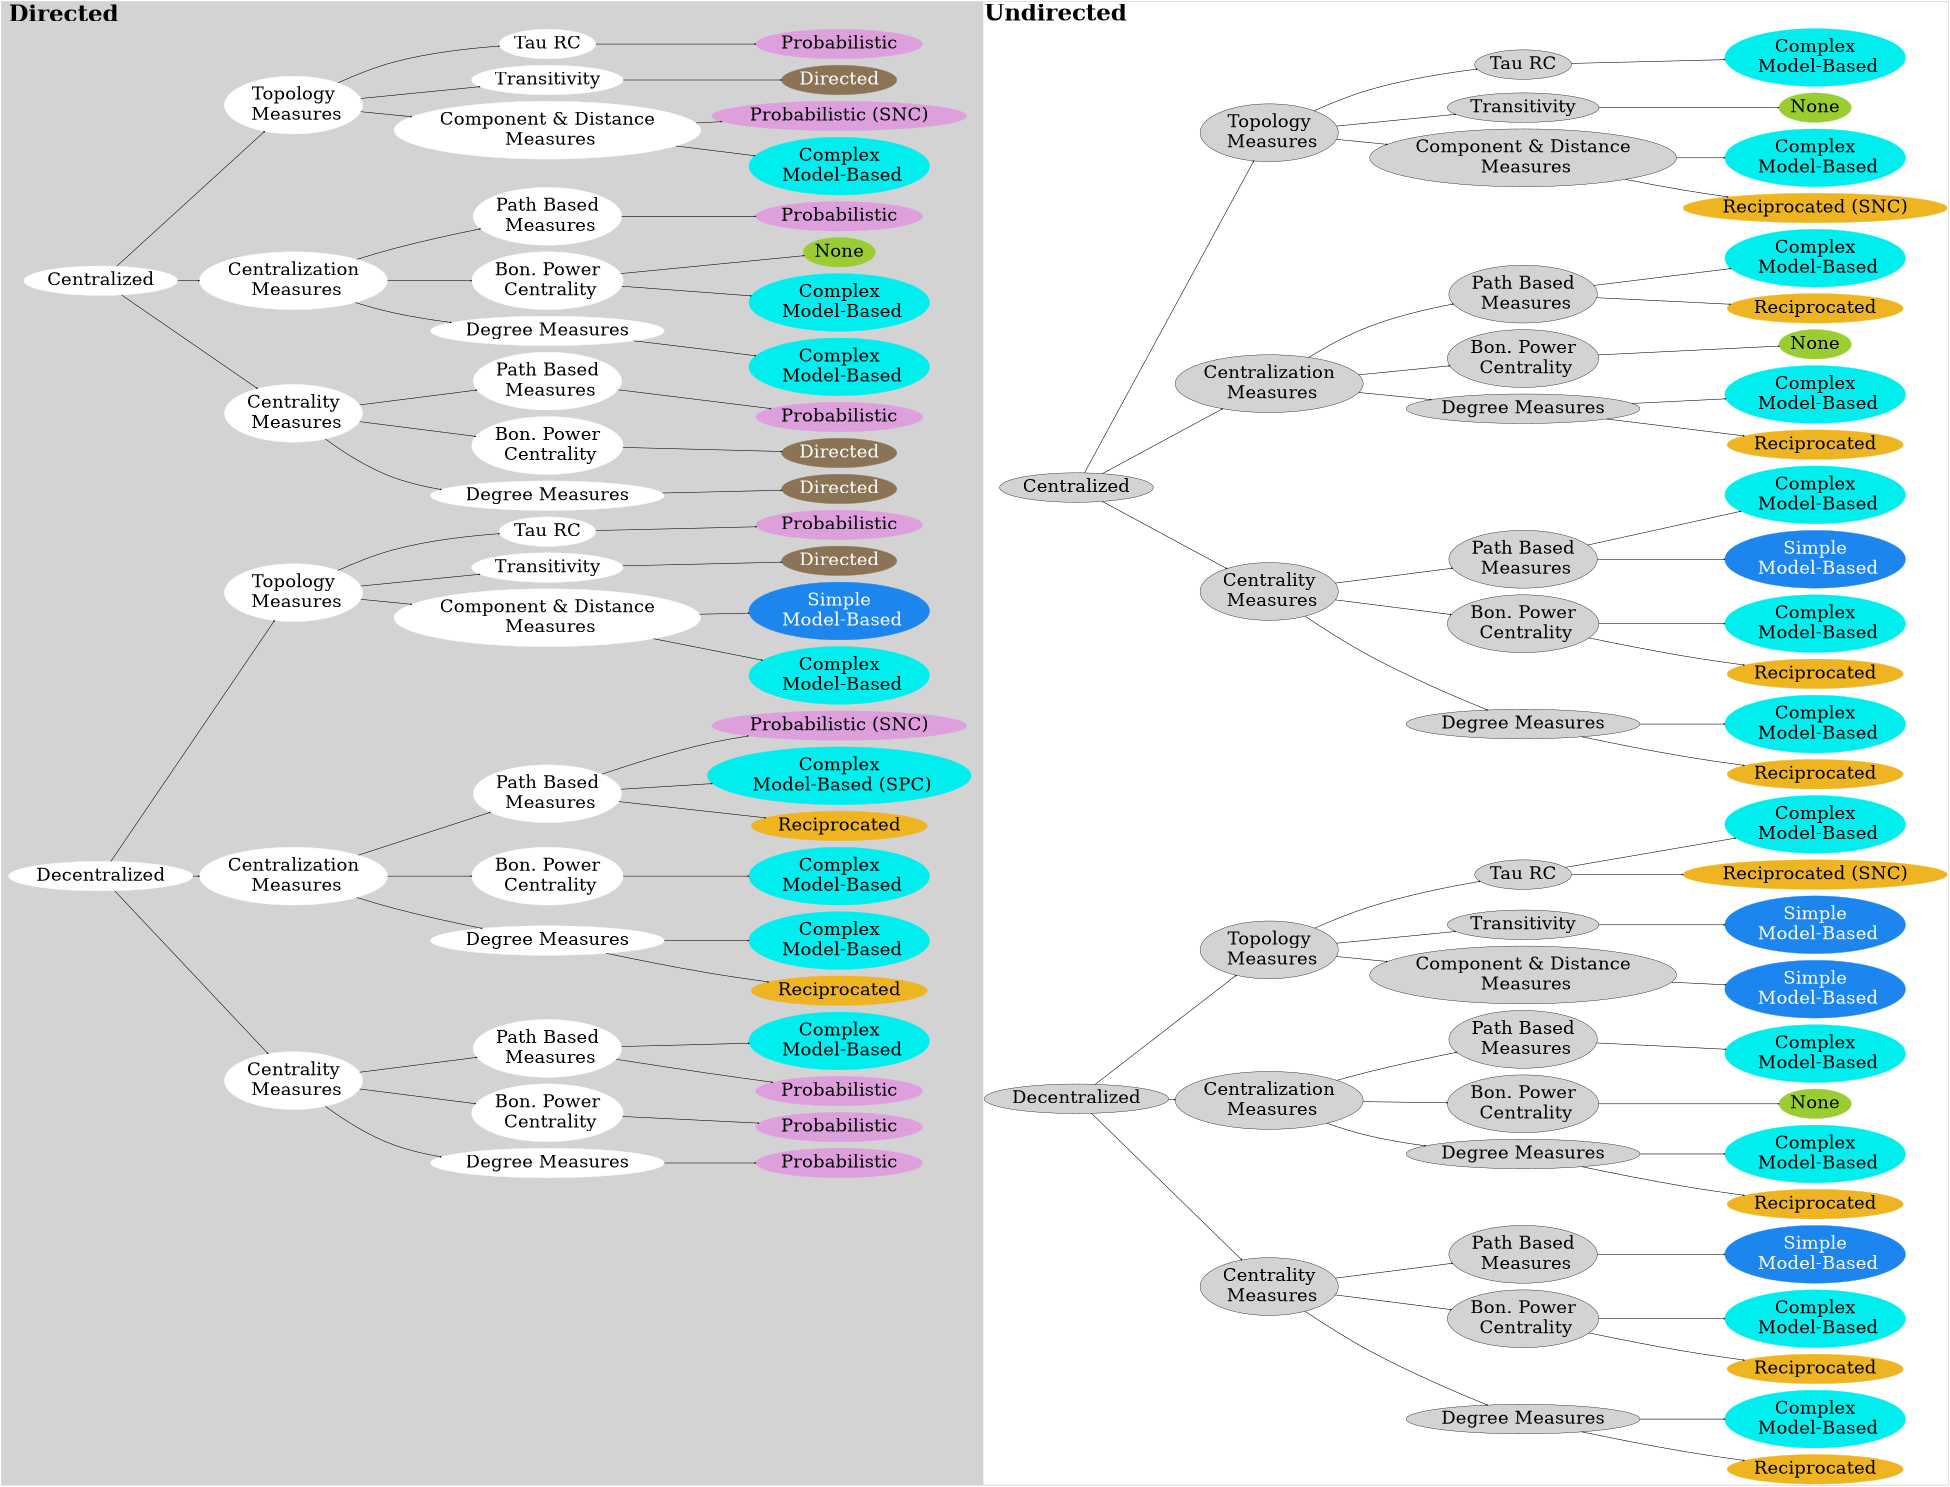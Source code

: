 /*Jonathan H. Morgan*/
/*Bias Conceptual Diagram*/
/*11 August 2019*/

/*To Do Items*/

/* dot -v  -Tpng Bias_Concept.gv -o Bias_Concept.png*/

digraph Bias_Concept {
dpi = 350;
size = "13,15";
penwidth = 3;
rankdir=LR;
nodesep=1;
ranksep = 1;
compound = true; 
pad = 0.08;

/*###############################
  #   Creating Graph Entities   #
  ###############################*/

/*CENTRALIZATION OF THE GRAPH*/
Centralized_1 [label = "Centralized"] [shape = ellipse, width=4, height=1, penwidth=4, fontsize=200, style=filled, color=white];
Centralized_2 [label = "Centralized"] [shape = ellipse, width=4, height=1, penwidth=4, fontsize=200, style=filled];

/*ModCent_1 [label = "Moderate\n Centralization"] [shape = ellipse, width=4, height=1, penwidth=4, fontsize=200, style=filled, color=white];
ModCent_2 [label = "Moderate\n Centralization"] [shape = ellipse, width=4, height=1, penwidth=4, fontsize=200, style=filled];*/

Decentralized_1 [label = "Decentralized"] [shape = ellipse, width=4, height=1, penwidth=4, fontsize=200, style=filled, color=white];
Decentralized_2 [label = "Decentralized"] [shape = ellipse, width=4, height=1, penwidth=4, fontsize=200, style=filled];

/*MEASURE TYPE*/
Centrality_1c [label = "Centrality\n Measures"] [shape = ellipse, width=4, height=1, penwidth=4, fontsize=200, style=filled, color=white];
Centralization_1c [label = "Centralization\n Measures"] [shape = ellipse, width=4, height=1, penwidth=4, fontsize=200, style=filled, color=white];
Topology_1c [label = "Topology\n Measures"] [shape = ellipse, width=4, height=1, penwidth=4, fontsize=200, style=filled, color=white];

/*Centrality_1mc [label = "Centrality\n Measures"] [shape = ellipse, width=4, height=1, penwidth=4, fontsize=200, style=filled, color=white];
Centralization_1mc [label = "Centralization\n Measures"] [shape = ellipse, width=4, height=1, penwidth=4, fontsize=200, style=filled, color=white];
Topology_1mc [label = "Topology\n Measures"] [shape = ellipse, width=4, height=1, penwidth=4, fontsize=200, style=filled, color=white];*/

Centrality_1d [label = "Centrality\n Measures"] [shape = ellipse, width=4, height=1, penwidth=4, fontsize=200, style=filled, color=white];
Centralization_1d [label = "Centralization\n Measures"] [shape = ellipse, width=4, height=1, penwidth=4, fontsize=200, style=filled, color=white];
Topology_1d [label = "Topology\n Measures"] [shape = ellipse, width=4, height=1, penwidth=4, fontsize=200, style=filled, color=white];

Centrality_2c [label = "Centrality\n Measures"] [shape = ellipse, width=4, height=1, penwidth=4, fontsize=200, style=filled];
Centralization_2c [label = "Centralization\n Measures"] [shape = ellipse, width=4, height=1, penwidth=4, fontsize=200, style=filled];
Topology_2c [label = "Topology\n Measures"] [shape = ellipse, width=4, height=1, penwidth=4, fontsize=200, style=filled];

/*Centrality_2mc [label = "Centrality\n Measures"] [shape = ellipse, width=4, height=1, penwidth=4, fontsize=200, style=filled];
Centralization_2mc [label = "Centralization\n Measures"] [shape = ellipse, width=4, height=1, penwidth=4, fontsize=200, style=filled];
Topology_2mc [label = "Topology\n Measures"] [shape = ellipse, width=4, height=1, penwidth=4, fontsize=200, style=filled];*/

Centrality_2d [label = "Centrality\n Measures"] [shape = ellipse, width=4, height=1, penwidth=4, fontsize=200, style=filled];
Centralization_2d [label = "Centralization\n Measures"] [shape = ellipse, width=4, height=1, penwidth=4, fontsize=200, style=filled];
Topology_2d [label = "Topology\n Measures"] [shape = ellipse, width=4, height=1, penwidth=4, fontsize=200, style=filled];

/*MEASURES*/
Degree_1ccn [label = "Degree Measures"] [shape = ellipse, width=4, height=1, penwidth=4, fontsize=200, style=filled, color=white];
Degree_1cct [label = "Degree Measures"] [shape = ellipse, width=4, height=1, penwidth=4, fontsize=200, style=filled, color=white];
/*Degree_1mccn [label = "Degree Measures"] [shape = ellipse, width=4, height=1, penwidth=4, fontsize=200, style=filled, color=white];
Degree_1mcct [label = "Degree Measures"] [shape = ellipse, width=4, height=1, penwidth=4, fontsize=200, style=filled, color=white];*/
Degree_1dcn [label = "Degree Measures"] [shape = ellipse, width=4, height=1, penwidth=4, fontsize=200, style=filled, color=white];
Degree_1dct [label = "Degree Measures"] [shape = ellipse, width=4, height=1, penwidth=4, fontsize=200, style=filled, color=white];

Degree_2ccn [label = "Degree Measures"] [shape = ellipse, width=4, height=1, penwidth=4, fontsize=200, style=filled];
Degree_2cct [label = "Degree Measures"] [shape = ellipse, width=4, height=1, penwidth=4, fontsize=200, style=filled];
/*Degree_2mccn [label = "Degree Measures"] [shape = ellipse, width=4, height=1, penwidth=4, fontsize=200, style=filled];
Degree_2mcct [label = "Degree Measures"] [shape = ellipse, width=4, height=1, penwidth=4, fontsize=200, style=filled];*/
Degree_2dcn [label = "Degree Measures"] [shape = ellipse, width=4, height=1, penwidth=4, fontsize=200, style=filled];
Degree_2dct [label = "Degree Measures"] [shape = ellipse, width=4, height=1, penwidth=4, fontsize=200, style=filled];

Power_1ccn [label = "Bon. Power\n Centrality"] [shape = ellipse, width=4, height=1, penwidth=4, fontsize=200, style=filled, color=white];
Power_1cct [label = "Bon. Power\n Centrality"] [shape = ellipse, width=4, height=1, penwidth=4, fontsize=200, style=filled, color=white];
/*Power_1mccn [label = "Bon. Power\n Centrality"] [shape = ellipse, width=4, height=1, penwidth=4, fontsize=200, style=filled, color=white];
Power_1mcct [label = "Bon. Power\n Centrality"] [shape = ellipse, width=4, height=1, penwidth=4, fontsize=200, style=filled, color=white];*/
Power_1dcn [label = "Bon. Power\n Centrality"] [shape = ellipse, width=4, height=1, penwidth=4, fontsize=200, style=filled, color=white];
Power_1dct [label = "Bon. Power\n Centrality"] [shape = ellipse, width=4, height=1, penwidth=4, fontsize=200, style=filled, color=white];

Power_2ccn [label = "Bon. Power\n Centrality"] [shape = ellipse, width=4, height=1, penwidth=4, fontsize=200, style=filled];
Power_2cct [label = "Bon. Power\n Centrality"] [shape = ellipse, width=4, height=1, penwidth=4, fontsize=200, style=filled];
/*Power_2mccn [label = "Bon. Power\n Centrality"] [shape = ellipse, width=4, height=1, penwidth=4, fontsize=200, style=filled];
Power_2mcct [label = "Bon. Power\n Centrality"] [shape = ellipse, width=4, height=1, penwidth=4, fontsize=200, style=filled];*/
Power_2dcn [label = "Bon. Power\n Centrality"] [shape = ellipse, width=4, height=1, penwidth=4, fontsize=200, style=filled];
Power_2dct [label = "Bon. Power\n Centrality"] [shape = ellipse, width=4, height=1, penwidth=4, fontsize=200, style=filled];

Path_1ccn [label = "Path Based\n Measures"] [shape = ellipse, width=4, height=1, penwidth=4, fontsize=200, style=filled, color=white];
Path_1cct [label = "Path Based\n Measures"] [shape = ellipse, width=4, height=1, penwidth=4, fontsize=200, style=filled, color=white];
/*Path_1mccn [label = "Path Based\n Measures"] [shape = ellipse, width=4, height=1, penwidth=4, fontsize=200, style=filled, color=white];
Path_1mcct [label = "Path Based\n Measures"] [shape = ellipse, width=4, height=1, penwidth=4, fontsize=200, style=filled, color=white];*/
Path_1dcn [label = "Path Based\n Measures"] [shape = ellipse, width=4, height=1, penwidth=4, fontsize=200, style=filled, color=white];
Path_1dct [label = "Path Based\n Measures"] [shape = ellipse, width=4, height=1, penwidth=4, fontsize=200, style=filled, color=white];

Path_2ccn [label = "Path Based\n Measures"] [shape = ellipse, width=4, height=1, penwidth=4, fontsize=200, style=filled];
Path_2cct [label = "Path Based\n Measures"] [shape = ellipse, width=4, height=1, penwidth=4, fontsize=200, style=filled];
/*Path_2mccn [label = "Path Based\n Measures"] [shape = ellipse, width=4, height=1, penwidth=4, fontsize=200, style=filled];
Path_2mcct [label = "Path Based\n Measures"] [shape = ellipse, width=4, height=1, penwidth=4, fontsize=200, style=filled];*/
Path_2dcn [label = "Path Based\n Measures"] [shape = ellipse, width=4, height=1, penwidth=4, fontsize=200, style=filled];
Path_2dct [label = "Path Based\n Measures"] [shape = ellipse, width=4, height=1, penwidth=4, fontsize=200, style=filled];

Component_1ct [label = "Component & Distance\n Measures"] [shape = ellipse, width=4, height=1, penwidth=4, fontsize=200, style=filled, color=white];
/*Component_1mct [label = "Component & Distance\n Measures"] [shape = ellipse, width=4, height=1, penwidth=4, fontsize=200, style=filled, color=white];*/
Component_1dt [label = "Component & Distance\n Measures"] [shape = ellipse, width=4, height=1, penwidth=4, fontsize=200, style=filled, color=white];

Component_2ct [label = "Component & Distance\n Measures"] [shape = ellipse, width=4, height=1, penwidth=4, fontsize=200, style=filled];
/*Component_2mct [label = "Component & Distance\n Measures"] [shape = ellipse, width=4, height=1, penwidth=4, fontsize=200, style=filled];*/
Component_2dt [label = "Component & Distance\n Measures"] [shape = ellipse, width=4, height=1, penwidth=4, fontsize=200, style=filled];

Transitivity_1ct [label = "Transitivity"] [shape = ellipse, width=4, height=1, penwidth=4, fontsize=200, style=filled, color=white];
/*Transitivity_1mct [label = "Transitivity"] [shape = ellipse, width=4, height=1, penwidth=4, fontsize=200, style=filled, color=white];*/
Transitivity_1dt [label = "Transitivity"] [shape = ellipse, width=4, height=1, penwidth=4, fontsize=200, style=filled, color=white];

Transitivity_2ct [label = "Transitivity"] [shape = ellipse, width=4, height=1, penwidth=4, fontsize=200, style=filled];
/*Transitivity_2mct [label = "Transitivity"] [shape = ellipse, width=4, height=1, penwidth=4, fontsize=200, style=filled];*/
Transitivity_2dt [label = "Transitivity"] [shape = ellipse, width=4, height=1, penwidth=4, fontsize=200, style=filled];

Tau_1ct [label = "Tau RC"] [shape = ellipse, width=4, height=1, penwidth=4, fontsize=200, style=filled, color=white];
/*Tau_1mct [label = "Tau RC"] [shape = ellipse, width=4, height=1, penwidth=4, fontsize=200, style=filled, color=white];*/
Tau_1dt [label = "Tau RC"] [shape = ellipse, width=4, height=1, penwidth=4, fontsize=200, style=filled, color=white];

Tau_2ct [label = "Tau RC"] [shape = ellipse, width=4, height=1, penwidth=4, fontsize=200, style=filled];
/*Tau_2mct [label = "Tau RC"] [shape = ellipse, width=4, height=1, penwidth=4, fontsize=200, style=filled];*/
Tau_2dt [label = "Tau RC"] [shape = ellipse, width=4, height=1, penwidth=4, fontsize=200, style=filled];

/*IMPUTATION METHODS*/

/*Directed Networks*/
Directed_1cctd [label = "Directed"] [shape = ellipse, width=4, height=1, penwidth=4, fontsize=200, style=filled, color=burlywood4, fontcolor=white];
Directed_1cctpow [label = "Directed"] [shape = ellipse, width=4, height=1, penwidth=4, fontsize=200, style=filled, color=burlywood4, fontcolor=white];
Probabilistic_1cctpath [label = "Probabilistic"] [shape = ellipse, width=4, height=1, penwidth=4, fontsize=200, style=filled, color=plum, fontcolor=black];

Complex_1ccnd [label = "Complex\n Model-Based"] [shape = ellipse, width=4, height=1, penwidth=4, fontsize=200, style=filled, color=cyan2, fontcolor=black];
Complex_1ccnpow [label = "Complex\n Model-Based"] [shape = ellipse, width=4, height=1, penwidth=4, fontsize=200, style=filled, color=cyan2, fontcolor=black];
Nothing_1ccnpow [label = "None"] [shape = ellipse, width=4, height=1, penwidth=4, fontsize=200, style=filled, color=olivedrab3, fontcolor=black];
Probabilistic_1ccnpath [label = "Probabilistic"] [shape = ellipse, width=4, height=1, penwidth=4, fontsize=200, style=filled, color=plum, fontcolor=black];

Complex_1ctcomp [label = "Complex\n Model-Based"] [shape = ellipse, width=4, height=1, penwidth=4, fontsize=200, style=filled, color=cyan2, fontcolor=black];
Probabilistic_1ctcomp [label = "Probabilistic (SNC)"] [shape = ellipse, width=4, height=1, penwidth=4, fontsize=200, style=filled, color=plum, fontcolor=black];
Directed_1cttrans [label = "Directed"] [shape = ellipse, width=4, height=1, penwidth=4, fontsize=200, style=filled, color=burlywood4, fontcolor=white];
Probabilistic_1cttau [label = "Probabilistic"] [shape = ellipse, width=4, height=1, penwidth=4, fontsize=200, style=filled, color=plum, fontcolor=black];

Probabilistic_1dctd [label = "Probabilistic"] [shape = ellipse, width=4, height=1, penwidth=4, fontsize=200, style=filled, color=plum, fontcolor=black];
Probabilistic_1dctpow [label = "Probabilistic"] [shape = ellipse, width=4, height=1, penwidth=4, fontsize=200, style=filled, color=plum, fontcolor=black];
Probabilistic_1dctpath [label = "Probabilistic"] [shape = ellipse, width=4, height=1, penwidth=4, fontsize=200, style=filled, color=plum, fontcolor=black];
Complex_1dctpath [label = "Complex\n Model-Based"] [shape = ellipse, width=4, height=1, penwidth=4, fontsize=200, style=filled, color=cyan2, fontcolor=black];

Reciprocated_1dcnd [label = "Reciprocated"] [shape = ellipse, width=4, height=1, penwidth=4, fontsize=200, style=filled, color=goldenrod2, fontcolor=black];
Complex_1dcnd  [label = "Complex\n Model-Based"] [shape = ellipse, width=4, height=1, penwidth=4, fontsize=200, style=filled, color=cyan2, fontcolor=black];
Complex_1dcnpow  [label = "Complex\n Model-Based"] [shape = ellipse, width=4, height=1, penwidth=4, fontsize=200, style=filled, color=cyan2, fontcolor=black];
Reciprocated_1dcnpath [label = "Reciprocated"] [shape = ellipse, width=4, height=1, penwidth=4, fontsize=200, style=filled, color=goldenrod2, fontcolor=black];
Complex_1dcnpath [label = "Complex\n Model-Based (SPC)"] [shape = ellipse, width=4, height=1, penwidth=4, fontsize=200, style=filled, color=cyan2, fontcolor=black];
Probabilistic_1dcnpath [label = "Probabilistic (SNC)"] [shape = ellipse, width=4, height=1, penwidth=4, fontsize=200, style=filled, color=plum, fontcolor=black];
Complex_1dtcomp  [label = "Complex\n Model-Based"] [shape = ellipse, width=4, height=1, penwidth=4, fontsize=200, style=filled, color=cyan2, fontcolor=black];
Simple_1dtcomp [label = "Simple\n Model-Based"] [shape = ellipse, width=4, height=1, penwidth=4, fontsize=200, style=filled, color=dodgerblue2, fontcolor=white];
Directed_1dttrans [label = "Directed"] [shape = ellipse, width=4, height=1, penwidth=4, fontsize=200, style=filled, color=burlywood4, fontcolor=white];
Probabilistic_1dttau [label = "Probabilistic"] [shape = ellipse, width=4, height=1, penwidth=4, fontsize=200, style=filled, color=plum, fontcolor=black];

/*Undirected Networks*/
Reciprocated_2cctd [label = "Reciprocated"] [shape = ellipse, width=4, height=1, penwidth=4, fontsize=200, style=filled, color=goldenrod2, fontcolor=black];
Complex_2cctd [label = "Complex\n Model-Based"] [shape = ellipse, width=4, height=1, penwidth=4, fontsize=200, style=filled, color=cyan2, fontcolor=black];
Reciprocated_2cctpow [label = "Reciprocated"] [shape = ellipse, width=4, height=1, penwidth=4, fontsize=200, style=filled, color=goldenrod2, fontcolor=black];
Complex_2cctpow [label = "Complex\n Model-Based"] [shape = ellipse, width=4, height=1, penwidth=4, fontsize=200, style=filled, color=cyan2, fontcolor=black];
Simple_2cctpath [label = "Simple\n Model-Based"] [shape = ellipse, width=4, height=1, penwidth=4, fontsize=200, style=filled, color=dodgerblue2, fontcolor=white];
Complex_2cctpath [label = "Complex\n Model-Based"] [shape = ellipse, width=4, height=1, penwidth=4, fontsize=200, style=filled, color=cyan2, fontcolor=black];

Reciprocated_2ccnd [label = "Reciprocated"] [shape = ellipse, width=4, height=1, penwidth=4, fontsize=200, style=filled, color=goldenrod2, fontcolor=black];
Complex_2ccnd [label = "Complex\n Model-Based"] [shape = ellipse, width=4, height=1, penwidth=4, fontsize=200, style=filled, color=cyan2, fontcolor=black];
Nothing_2ccnpow [label = "None"] [shape = ellipse, width=4, height=1, penwidth=4, fontsize=200, style=filled, color=olivedrab3, fontcolor=black];
Reciprocated_2ccnpath [label = "Reciprocated"] [shape = ellipse, width=4, height=1, penwidth=4, fontsize=200, style=filled, color=goldenrod2, fontcolor=black];
Complex_2ccnpath [label = "Complex\n Model-Based"] [shape = ellipse, width=4, height=1, penwidth=4, fontsize=200, style=filled, color=cyan2, fontcolor=black];

Reciprocated_2ctcomp  [label = "Reciprocated (SNC)"] [shape = ellipse, width=4, height=1, penwidth=4, fontsize=200, style=filled, color=goldenrod2, fontcolor=black];
Complex_2ctcomp [label = "Complex\n Model-Based"] [shape = ellipse, width=4, height=1, penwidth=4, fontsize=200, style=filled, color=cyan2, fontcolor=black];
Nothing_2cttrans [label = "None"] [shape = ellipse, width=4, height=1, penwidth=4, fontsize=200, style=filled, color=olivedrab3, fontcolor=black];
Complex_2cttau [label = "Complex\n Model-Based"] [shape = ellipse, width=4, height=1, penwidth=4, fontsize=200, style=filled, color=cyan2, fontcolor=black];

Reciprocated_2dctd [label = "Reciprocated"] [shape = ellipse, width=4, height=1, penwidth=4, fontsize=200, style=filled, color=goldenrod2, fontcolor=black];
Complex_2dctd [label = "Complex\n Model-Based"] [shape = ellipse, width=4, height=1, penwidth=4, fontsize=200, style=filled, color=cyan2, fontcolor=black];
Reciprocated_2dctpow [label = "Reciprocated"] [shape = ellipse, width=4, height=1, penwidth=4, fontsize=200, style=filled, color=goldenrod2, fontcolor=black];
Complex_2dctpow [label = "Complex\n Model-Based"] [shape = ellipse, width=4, height=1, penwidth=4, fontsize=200, style=filled, color=cyan2, fontcolor=black];
Simple_2dctpath [label = "Simple\n Model-Based"] [shape = ellipse, width=4, height=1, penwidth=4, fontsize=200, style=filled, color=dodgerblue2, fontcolor=white];

Reciprocated_2dcnd [label = "Reciprocated"] [shape = ellipse, width=4, height=1, penwidth=4, fontsize=200, style=filled, color=goldenrod2, fontcolor=black];
Complex_2dcnd [label = "Complex\n Model-Based"] [shape = ellipse, width=4, height=1, penwidth=4, fontsize=200, style=filled, color=cyan2, fontcolor=black];
Nothing_2dcnpow [label = "None"] [shape = ellipse, width=4, height=1, penwidth=4, fontsize=200, style=filled, color=olivedrab3, fontcolor=black];
Complex_2dcnpath [label = "Complex\n Model-Based"] [shape = ellipse, width=4, height=1, penwidth=4, fontsize=200, style=filled, color=cyan2, fontcolor=black];

Simple_2dtcomp [label = "Simple\n Model-Based"] [shape = ellipse, width=4, height=1, penwidth=4, fontsize=200, style=filled, color=dodgerblue2, fontcolor=white];
Simple_2dtdist [label = "Simple\n Model-Based"] [shape = ellipse, width=4, height=1, penwidth=4, fontsize=200, style=filled, color=dodgerblue2, fontcolor=white];
Reciprocated_2dttrans [label = "Reciprocated (SNC)"] [shape = ellipse, width=4, height=1, penwidth=4, fontsize=200, style=filled, color=goldenrod2, fontcolor=black];
Complex_2dttau [label = "Complex\n Model-Based"] [shape = ellipse, width=4, height=1, penwidth=4, fontsize=200, style=filled, color=cyan2, fontcolor=black];

/*#################
  #   Relations   #
  #################*/

conn_1 [ shape = point height = 0.0 width = 0.0 margin = 0 ]
conn_2 [ shape = point height = 0.0 width = 0.0 margin = 0 ]
conn_3 [ shape = point height = 0.0 width = 0.0 margin = 0 ]
conn_4 [ shape = point height = 0.0 width = 0.0 margin = 0 ]

subgraph cluster0 {
  graph[color=lightgrey, style=filled];

  conn_1 -> Centralized_2 [constraint=true, style=invisible, arrowhead=none];
  conn_2 -> Decentralized_2 [constraint=true, style=invisible, arrowhead=none];
  conn_3 -> Centralized_1 [constraint=true, style=invisible, arrowhead=none];
  conn_4 -> Decentralized_1 [constraint=true, style=invisible, arrowhead=none];
  
  Probabilistic_1dctpath  -> conn_2 [constraint=true, style=invisible, arrowhead=none];
  Complex_1dcnpath -> conn_1 [constraint=true, style=invisible, arrowhead=none];

  {rank=same; conn_3; conn_4;}
  {rank=same; conn_2; conn_1;}
    
  /*DIRECTED*/
    subgraph cluster1 {
      graph [rank=min, label="Directed", labelloc=t, labeljust=l, fontsize=250, fontname="times-bold"];
      node [style=filled,color=white];
        Centralized_1 -> Centrality_1c [style=bold, penwidth=6];
        Centralized_1 -> Centralization_1c [style=bold, penwidth=6];
        Centralized_1 -> Topology_1c [style=bold, penwidth=6];

        Decentralized_1 -> Centrality_1d [style=bold, penwidth=6];
        Decentralized_1 -> Centralization_1d [style=bold, penwidth=6];
        Decentralized_1 -> Topology_1d [style=bold, penwidth=6];

        Centrality_1c -> Degree_1cct [style=bold, penwidth=6];
        Centralization_1c -> Degree_1ccn [style=bold, penwidth=6];
        Centrality_1d -> Degree_1dct [style=bold, penwidth=6];
        Centralization_1d -> Degree_1dcn [style=bold, penwidth=6];

        Centrality_1c -> Power_1cct [style=bold, penwidth=6];
        Centralization_1c -> Power_1ccn [style=bold, penwidth=6];
        Centrality_1d -> Power_1dct [style=bold, penwidth=6];
        Centralization_1d -> Power_1dcn [style=bold, penwidth=6];

        Centrality_1c -> Path_1cct [style=bold, penwidth=6];
        Centralization_1c -> Path_1ccn [style=bold, penwidth=6];
        Centrality_1d -> Path_1dct [style=bold, penwidth=6];
        Centralization_1d -> Path_1dcn [style=bold, penwidth=6];

        Topology_1c -> Component_1ct [style=bold, penwidth=6];
        Topology_1d -> Component_1dt [style=bold, penwidth=6];

        Topology_1c -> Transitivity_1ct [style=bold, penwidth=6];
        Topology_1d -> Transitivity_1dt [style=bold, penwidth=6];

        Topology_1c -> Tau_1ct [style=bold, penwidth=6];
        Topology_1d -> Tau_1dt [style=bold, penwidth=6];

        Degree_1cct ->  Directed_1cctd [style=bold, penwidth=6];
        Power_1cct -> Directed_1cctpow [style=bold, penwidth=6];
        Path_1cct -> Probabilistic_1cctpath [style=bold, penwidth=6];

        Degree_1ccn -> Complex_1ccnd [style=bold, penwidth=6];
        Power_1ccn -> Complex_1ccnpow [style=bold, penwidth=6];
        Power_1ccn -> Nothing_1ccnpow [style=bold, penwidth=6];
        Path_1ccn -> Probabilistic_1ccnpath [style=bold, penwidth=6];

        Component_1ct -> Complex_1ctcomp [style=bold, penwidth=6];
        Component_1ct -> Probabilistic_1ctcomp [style=bold, penwidth=6];
        Transitivity_1ct -> Directed_1cttrans [style=bold, penwidth=6];
        Tau_1ct -> Probabilistic_1cttau [style=bold, penwidth=6];

        Degree_1dct -> Probabilistic_1dctd [style=bold, penwidth=6];
        Power_1dct -> Probabilistic_1dctpow [style=bold, penwidth=6];
        Path_1dct -> Probabilistic_1dctpath [style=bold, penwidth=6];
        Path_1dct -> Complex_1dctpath [style=bold, penwidth=6];
       
        Degree_1dcn -> Reciprocated_1dcnd [style=bold, penwidth=6];
        Degree_1dcn -> Complex_1dcnd [style=bold, penwidth=6];
        Power_1dcn -> Complex_1dcnpow [style=bold, penwidth=6];
        Path_1dcn -> Complex_1dcnpath [style=bold, penwidth=6];
        Path_1dcn -> Reciprocated_1dcnpath [style=bold, penwidth=6];
        Path_1dcn -> Probabilistic_1dcnpath [style=bold, penwidth=6];

        Component_1dt -> Complex_1dtcomp [style=bold, penwidth=6];
        Component_1dt -> Simple_1dtcomp [style=bold, penwidth=6];
        Transitivity_1dt -> Directed_1dttrans [style=bold, penwidth=6];
        Tau_1dt -> Probabilistic_1dttau [style=bold, penwidth=6];
    }

  /*UNDIRECTED*/
   subgraph cluster2 {
     graph [syle=filled, color=white, rank=min, label="Undirected", labelloc=t, labeljust=l, fontsize=250, fontname="times-bold"];
     node [style=filled];
        Centralized_2 -> Centrality_2c [style=bold, penwidth=6];
        Centralized_2 -> Centralization_2c [style=bold, penwidth=6];
        Centralized_2 -> Topology_2c [style=bold, penwidth=6];

        Decentralized_2 -> Centrality_2d [style=bold, penwidth=6];
        Decentralized_2 -> Centralization_2d [style=bold, penwidth=6];
        Decentralized_2 -> Topology_2d [style=bold, penwidth=6];

        Centrality_2c -> Degree_2cct [style=bold, penwidth=6];
        Centralization_2c -> Degree_2ccn [style=bold, penwidth=6];
        Centrality_2d -> Degree_2dct [style=bold, penwidth=6];
        Centralization_2d -> Degree_2dcn [style=bold, penwidth=6];

        Centrality_2c -> Power_2cct [style=bold, penwidth=6];
        Centralization_2c -> Power_2ccn [style=bold, penwidth=6];
        Centrality_2d -> Power_2dct [style=bold, penwidth=6];
        Centralization_2d -> Power_2dcn [style=bold, penwidth=6];

        Centrality_2c -> Path_2cct [style=bold, penwidth=6];
        Centralization_2c -> Path_2ccn [style=bold, penwidth=6];
        Centrality_2d -> Path_2dct [style=bold, penwidth=6];
        Centralization_2d -> Path_2dcn [style=bold, penwidth=6];

        Topology_2c -> Component_2ct [style=bold, penwidth=6];
        Topology_2d -> Component_2dt [style=bold, penwidth=6];

        Topology_2c -> Transitivity_2ct [style=bold, penwidth=6];
        Topology_2d -> Transitivity_2dt [style=bold, penwidth=6];

        Topology_2c -> Tau_2ct [style=bold, penwidth=6];
        Topology_2d -> Tau_2dt [style=bold, penwidth=6];

        Degree_2cct -> Reciprocated_2cctd [style=bold, penwidth=6];
        Degree_2cct -> Complex_2cctd [style=bold, penwidth=6];
        Power_2cct -> Reciprocated_2cctpow [style=bold, penwidth=6];
        Power_2cct -> Complex_2cctpow [style=bold, penwidth=6];
        Path_2cct -> Simple_2cctpath [style=bold, penwidth=6];
        Path_2cct -> Complex_2cctpath [style=bold, penwidth=6];

        Degree_2ccn -> Reciprocated_2ccnd [style=bold, penwidth=6];
        Degree_2ccn -> Complex_2ccnd [style=bold, penwidth=6];
        Power_2ccn -> Nothing_2ccnpow [style=bold, penwidth=6];
        Path_2ccn -> Reciprocated_2ccnpath [style=bold, penwidth=6];
        Path_2ccn -> Complex_2ccnpath [style=bold, penwidth=6];

        Component_2ct -> Reciprocated_2ctcomp [style=bold, penwidth=6];
        Component_2ct -> Complex_2ctcomp [style=bold, penwidth=6];
        Transitivity_2ct -> Nothing_2cttrans [style=bold, penwidth=6];
        Tau_2ct -> Complex_2cttau [style=bold, penwidth=6];

        Degree_2dct -> Reciprocated_2dctd [style=bold, penwidth=6];
        Degree_2dct -> Complex_2dctd [style=bold, penwidth=6];
        Power_2dct -> Reciprocated_2dctpow [style=bold, penwidth=6];
        Power_2dct -> Complex_2dctpow [style=bold, penwidth=6];
        Path_2dct -> Simple_2dctpath [style=bold, penwidth=6];

        Degree_2dcn -> Reciprocated_2dcnd [style=bold, penwidth=6];
        Degree_2dcn -> Complex_2dcnd [style=bold, penwidth=6];
        Power_2dcn -> Nothing_2dcnpow [style=bold, penwidth=6];
        Path_2dcn -> Complex_2dcnpath [style=bold, penwidth=6];

        Component_2dt -> Simple_2dtcomp [style=bold, penwidth=6];
        Transitivity_2dt -> Simple_2dtdist [style=bold, penwidth=6];
        Tau_2dt -> Complex_2dttau [style=bold, penwidth=6];
        Tau_2dt -> Reciprocated_2dttrans [style=bold, penwidth=6];
   }


}

}

/*NOTES*/
/*Allows you to put nodes in differ subclusters at the same rank*/
/*newrank=true;
{ rank=same; Centralized_1; Centralized_2; }*/